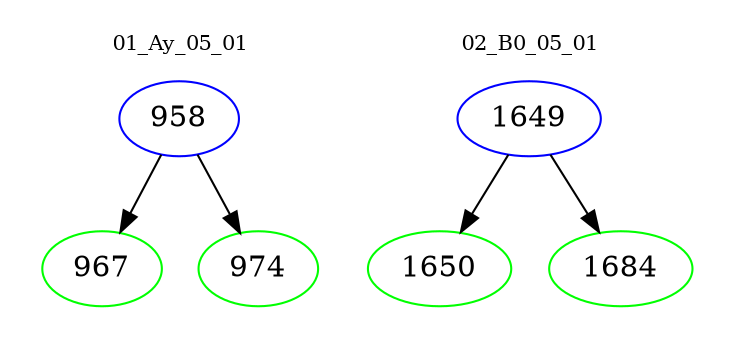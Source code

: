 digraph{
subgraph cluster_0 {
color = white
label = "01_Ay_05_01";
fontsize=10;
T0_958 [label="958", color="blue"]
T0_958 -> T0_967 [color="black"]
T0_967 [label="967", color="green"]
T0_958 -> T0_974 [color="black"]
T0_974 [label="974", color="green"]
}
subgraph cluster_1 {
color = white
label = "02_B0_05_01";
fontsize=10;
T1_1649 [label="1649", color="blue"]
T1_1649 -> T1_1650 [color="black"]
T1_1650 [label="1650", color="green"]
T1_1649 -> T1_1684 [color="black"]
T1_1684 [label="1684", color="green"]
}
}
